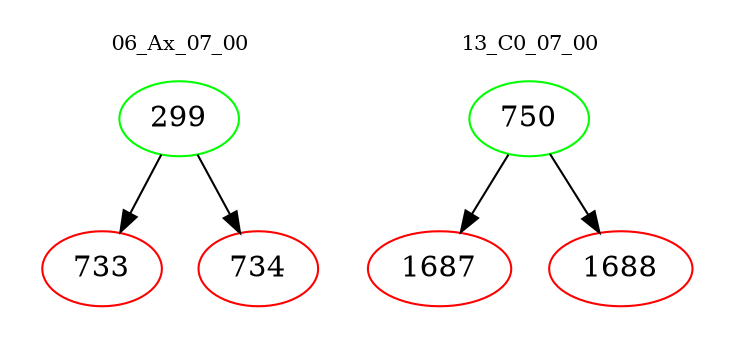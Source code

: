 digraph{
subgraph cluster_0 {
color = white
label = "06_Ax_07_00";
fontsize=10;
T0_299 [label="299", color="green"]
T0_299 -> T0_733 [color="black"]
T0_733 [label="733", color="red"]
T0_299 -> T0_734 [color="black"]
T0_734 [label="734", color="red"]
}
subgraph cluster_1 {
color = white
label = "13_C0_07_00";
fontsize=10;
T1_750 [label="750", color="green"]
T1_750 -> T1_1687 [color="black"]
T1_1687 [label="1687", color="red"]
T1_750 -> T1_1688 [color="black"]
T1_1688 [label="1688", color="red"]
}
}
